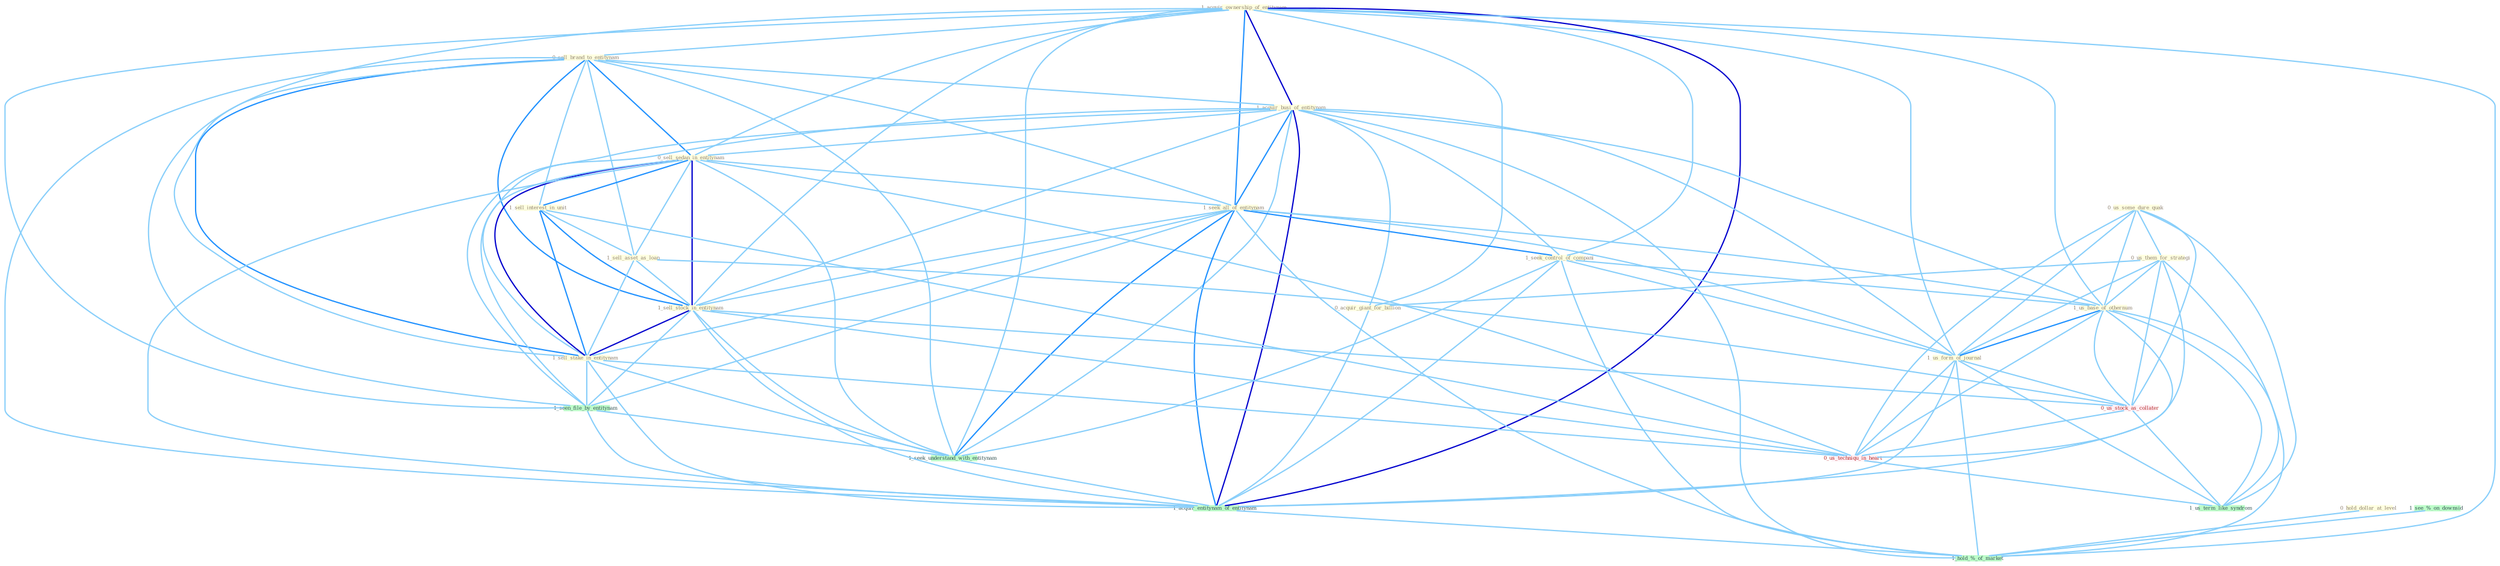Graph G{ 
    node
    [shape=polygon,style=filled,width=.5,height=.06,color="#BDFCC9",fixedsize=true,fontsize=4,
    fontcolor="#2f4f4f"];
    {node
    [color="#ffffe0", fontcolor="#8b7d6b"] "0_us_some_dure_quak " "1_acquir_ownership_of_entitynam " "0_sell_brand_to_entitynam " "1_acquir_busi_of_entitynam " "0_sell_sedan_in_entitynam " "0_hold_dollar_at_level " "1_sell_interest_in_unit " "0_us_them_for_strategi " "1_seek_all_of_entitynam " "1_seek_control_of_compani " "1_sell_asset_as_loan " "1_us_base_of_othernum " "1_sell_stock_in_entitynam " "0_acquir_giant_for_billion " "1_sell_stake_in_entitynam " "1_us_form_of_journal "}
{node [color="#fff0f5", fontcolor="#b22222"] "0_us_stock_as_collater " "0_us_techniqu_in_heart "}
edge [color="#B0E2FF"];

	"0_us_some_dure_quak " -- "0_us_them_for_strategi " [w="1", color="#87cefa" ];
	"0_us_some_dure_quak " -- "1_us_base_of_othernum " [w="1", color="#87cefa" ];
	"0_us_some_dure_quak " -- "1_us_form_of_journal " [w="1", color="#87cefa" ];
	"0_us_some_dure_quak " -- "0_us_stock_as_collater " [w="1", color="#87cefa" ];
	"0_us_some_dure_quak " -- "0_us_techniqu_in_heart " [w="1", color="#87cefa" ];
	"0_us_some_dure_quak " -- "1_us_term_like_syndrom " [w="1", color="#87cefa" ];
	"1_acquir_ownership_of_entitynam " -- "0_sell_brand_to_entitynam " [w="1", color="#87cefa" ];
	"1_acquir_ownership_of_entitynam " -- "1_acquir_busi_of_entitynam " [w="3", color="#0000cd" , len=0.6];
	"1_acquir_ownership_of_entitynam " -- "0_sell_sedan_in_entitynam " [w="1", color="#87cefa" ];
	"1_acquir_ownership_of_entitynam " -- "1_seek_all_of_entitynam " [w="2", color="#1e90ff" , len=0.8];
	"1_acquir_ownership_of_entitynam " -- "1_seek_control_of_compani " [w="1", color="#87cefa" ];
	"1_acquir_ownership_of_entitynam " -- "1_us_base_of_othernum " [w="1", color="#87cefa" ];
	"1_acquir_ownership_of_entitynam " -- "1_sell_stock_in_entitynam " [w="1", color="#87cefa" ];
	"1_acquir_ownership_of_entitynam " -- "0_acquir_giant_for_billion " [w="1", color="#87cefa" ];
	"1_acquir_ownership_of_entitynam " -- "1_sell_stake_in_entitynam " [w="1", color="#87cefa" ];
	"1_acquir_ownership_of_entitynam " -- "1_us_form_of_journal " [w="1", color="#87cefa" ];
	"1_acquir_ownership_of_entitynam " -- "1_seen_file_by_entitynam " [w="1", color="#87cefa" ];
	"1_acquir_ownership_of_entitynam " -- "1_seek_understand_with_entitynam " [w="1", color="#87cefa" ];
	"1_acquir_ownership_of_entitynam " -- "1_acquir_entitynam_of_entitynam " [w="3", color="#0000cd" , len=0.6];
	"1_acquir_ownership_of_entitynam " -- "1_hold_%_of_market " [w="1", color="#87cefa" ];
	"0_sell_brand_to_entitynam " -- "1_acquir_busi_of_entitynam " [w="1", color="#87cefa" ];
	"0_sell_brand_to_entitynam " -- "0_sell_sedan_in_entitynam " [w="2", color="#1e90ff" , len=0.8];
	"0_sell_brand_to_entitynam " -- "1_sell_interest_in_unit " [w="1", color="#87cefa" ];
	"0_sell_brand_to_entitynam " -- "1_seek_all_of_entitynam " [w="1", color="#87cefa" ];
	"0_sell_brand_to_entitynam " -- "1_sell_asset_as_loan " [w="1", color="#87cefa" ];
	"0_sell_brand_to_entitynam " -- "1_sell_stock_in_entitynam " [w="2", color="#1e90ff" , len=0.8];
	"0_sell_brand_to_entitynam " -- "1_sell_stake_in_entitynam " [w="2", color="#1e90ff" , len=0.8];
	"0_sell_brand_to_entitynam " -- "1_seen_file_by_entitynam " [w="1", color="#87cefa" ];
	"0_sell_brand_to_entitynam " -- "1_seek_understand_with_entitynam " [w="1", color="#87cefa" ];
	"0_sell_brand_to_entitynam " -- "1_acquir_entitynam_of_entitynam " [w="1", color="#87cefa" ];
	"1_acquir_busi_of_entitynam " -- "0_sell_sedan_in_entitynam " [w="1", color="#87cefa" ];
	"1_acquir_busi_of_entitynam " -- "1_seek_all_of_entitynam " [w="2", color="#1e90ff" , len=0.8];
	"1_acquir_busi_of_entitynam " -- "1_seek_control_of_compani " [w="1", color="#87cefa" ];
	"1_acquir_busi_of_entitynam " -- "1_us_base_of_othernum " [w="1", color="#87cefa" ];
	"1_acquir_busi_of_entitynam " -- "1_sell_stock_in_entitynam " [w="1", color="#87cefa" ];
	"1_acquir_busi_of_entitynam " -- "0_acquir_giant_for_billion " [w="1", color="#87cefa" ];
	"1_acquir_busi_of_entitynam " -- "1_sell_stake_in_entitynam " [w="1", color="#87cefa" ];
	"1_acquir_busi_of_entitynam " -- "1_us_form_of_journal " [w="1", color="#87cefa" ];
	"1_acquir_busi_of_entitynam " -- "1_seen_file_by_entitynam " [w="1", color="#87cefa" ];
	"1_acquir_busi_of_entitynam " -- "1_seek_understand_with_entitynam " [w="1", color="#87cefa" ];
	"1_acquir_busi_of_entitynam " -- "1_acquir_entitynam_of_entitynam " [w="3", color="#0000cd" , len=0.6];
	"1_acquir_busi_of_entitynam " -- "1_hold_%_of_market " [w="1", color="#87cefa" ];
	"0_sell_sedan_in_entitynam " -- "1_sell_interest_in_unit " [w="2", color="#1e90ff" , len=0.8];
	"0_sell_sedan_in_entitynam " -- "1_seek_all_of_entitynam " [w="1", color="#87cefa" ];
	"0_sell_sedan_in_entitynam " -- "1_sell_asset_as_loan " [w="1", color="#87cefa" ];
	"0_sell_sedan_in_entitynam " -- "1_sell_stock_in_entitynam " [w="3", color="#0000cd" , len=0.6];
	"0_sell_sedan_in_entitynam " -- "1_sell_stake_in_entitynam " [w="3", color="#0000cd" , len=0.6];
	"0_sell_sedan_in_entitynam " -- "1_seen_file_by_entitynam " [w="1", color="#87cefa" ];
	"0_sell_sedan_in_entitynam " -- "1_seek_understand_with_entitynam " [w="1", color="#87cefa" ];
	"0_sell_sedan_in_entitynam " -- "1_acquir_entitynam_of_entitynam " [w="1", color="#87cefa" ];
	"0_sell_sedan_in_entitynam " -- "0_us_techniqu_in_heart " [w="1", color="#87cefa" ];
	"0_hold_dollar_at_level " -- "1_hold_%_of_market " [w="1", color="#87cefa" ];
	"1_sell_interest_in_unit " -- "1_sell_asset_as_loan " [w="1", color="#87cefa" ];
	"1_sell_interest_in_unit " -- "1_sell_stock_in_entitynam " [w="2", color="#1e90ff" , len=0.8];
	"1_sell_interest_in_unit " -- "1_sell_stake_in_entitynam " [w="2", color="#1e90ff" , len=0.8];
	"1_sell_interest_in_unit " -- "0_us_techniqu_in_heart " [w="1", color="#87cefa" ];
	"0_us_them_for_strategi " -- "1_us_base_of_othernum " [w="1", color="#87cefa" ];
	"0_us_them_for_strategi " -- "0_acquir_giant_for_billion " [w="1", color="#87cefa" ];
	"0_us_them_for_strategi " -- "1_us_form_of_journal " [w="1", color="#87cefa" ];
	"0_us_them_for_strategi " -- "0_us_stock_as_collater " [w="1", color="#87cefa" ];
	"0_us_them_for_strategi " -- "0_us_techniqu_in_heart " [w="1", color="#87cefa" ];
	"0_us_them_for_strategi " -- "1_us_term_like_syndrom " [w="1", color="#87cefa" ];
	"1_seek_all_of_entitynam " -- "1_seek_control_of_compani " [w="2", color="#1e90ff" , len=0.8];
	"1_seek_all_of_entitynam " -- "1_us_base_of_othernum " [w="1", color="#87cefa" ];
	"1_seek_all_of_entitynam " -- "1_sell_stock_in_entitynam " [w="1", color="#87cefa" ];
	"1_seek_all_of_entitynam " -- "1_sell_stake_in_entitynam " [w="1", color="#87cefa" ];
	"1_seek_all_of_entitynam " -- "1_us_form_of_journal " [w="1", color="#87cefa" ];
	"1_seek_all_of_entitynam " -- "1_seen_file_by_entitynam " [w="1", color="#87cefa" ];
	"1_seek_all_of_entitynam " -- "1_seek_understand_with_entitynam " [w="2", color="#1e90ff" , len=0.8];
	"1_seek_all_of_entitynam " -- "1_acquir_entitynam_of_entitynam " [w="2", color="#1e90ff" , len=0.8];
	"1_seek_all_of_entitynam " -- "1_hold_%_of_market " [w="1", color="#87cefa" ];
	"1_seek_control_of_compani " -- "1_us_base_of_othernum " [w="1", color="#87cefa" ];
	"1_seek_control_of_compani " -- "1_us_form_of_journal " [w="1", color="#87cefa" ];
	"1_seek_control_of_compani " -- "1_seek_understand_with_entitynam " [w="1", color="#87cefa" ];
	"1_seek_control_of_compani " -- "1_acquir_entitynam_of_entitynam " [w="1", color="#87cefa" ];
	"1_seek_control_of_compani " -- "1_hold_%_of_market " [w="1", color="#87cefa" ];
	"1_sell_asset_as_loan " -- "1_sell_stock_in_entitynam " [w="1", color="#87cefa" ];
	"1_sell_asset_as_loan " -- "1_sell_stake_in_entitynam " [w="1", color="#87cefa" ];
	"1_sell_asset_as_loan " -- "0_us_stock_as_collater " [w="1", color="#87cefa" ];
	"1_us_base_of_othernum " -- "1_us_form_of_journal " [w="2", color="#1e90ff" , len=0.8];
	"1_us_base_of_othernum " -- "0_us_stock_as_collater " [w="1", color="#87cefa" ];
	"1_us_base_of_othernum " -- "1_acquir_entitynam_of_entitynam " [w="1", color="#87cefa" ];
	"1_us_base_of_othernum " -- "0_us_techniqu_in_heart " [w="1", color="#87cefa" ];
	"1_us_base_of_othernum " -- "1_us_term_like_syndrom " [w="1", color="#87cefa" ];
	"1_us_base_of_othernum " -- "1_hold_%_of_market " [w="1", color="#87cefa" ];
	"1_sell_stock_in_entitynam " -- "1_sell_stake_in_entitynam " [w="3", color="#0000cd" , len=0.6];
	"1_sell_stock_in_entitynam " -- "1_seen_file_by_entitynam " [w="1", color="#87cefa" ];
	"1_sell_stock_in_entitynam " -- "0_us_stock_as_collater " [w="1", color="#87cefa" ];
	"1_sell_stock_in_entitynam " -- "1_seek_understand_with_entitynam " [w="1", color="#87cefa" ];
	"1_sell_stock_in_entitynam " -- "1_acquir_entitynam_of_entitynam " [w="1", color="#87cefa" ];
	"1_sell_stock_in_entitynam " -- "0_us_techniqu_in_heart " [w="1", color="#87cefa" ];
	"0_acquir_giant_for_billion " -- "1_acquir_entitynam_of_entitynam " [w="1", color="#87cefa" ];
	"1_sell_stake_in_entitynam " -- "1_seen_file_by_entitynam " [w="1", color="#87cefa" ];
	"1_sell_stake_in_entitynam " -- "1_seek_understand_with_entitynam " [w="1", color="#87cefa" ];
	"1_sell_stake_in_entitynam " -- "1_acquir_entitynam_of_entitynam " [w="1", color="#87cefa" ];
	"1_sell_stake_in_entitynam " -- "0_us_techniqu_in_heart " [w="1", color="#87cefa" ];
	"1_us_form_of_journal " -- "0_us_stock_as_collater " [w="1", color="#87cefa" ];
	"1_us_form_of_journal " -- "1_acquir_entitynam_of_entitynam " [w="1", color="#87cefa" ];
	"1_us_form_of_journal " -- "0_us_techniqu_in_heart " [w="1", color="#87cefa" ];
	"1_us_form_of_journal " -- "1_us_term_like_syndrom " [w="1", color="#87cefa" ];
	"1_us_form_of_journal " -- "1_hold_%_of_market " [w="1", color="#87cefa" ];
	"1_seen_file_by_entitynam " -- "1_seek_understand_with_entitynam " [w="1", color="#87cefa" ];
	"1_seen_file_by_entitynam " -- "1_acquir_entitynam_of_entitynam " [w="1", color="#87cefa" ];
	"0_us_stock_as_collater " -- "0_us_techniqu_in_heart " [w="1", color="#87cefa" ];
	"0_us_stock_as_collater " -- "1_us_term_like_syndrom " [w="1", color="#87cefa" ];
	"1_seek_understand_with_entitynam " -- "1_acquir_entitynam_of_entitynam " [w="1", color="#87cefa" ];
	"1_acquir_entitynam_of_entitynam " -- "1_hold_%_of_market " [w="1", color="#87cefa" ];
	"0_us_techniqu_in_heart " -- "1_us_term_like_syndrom " [w="1", color="#87cefa" ];
	"1_see_%_on_downsid " -- "1_hold_%_of_market " [w="1", color="#87cefa" ];
}